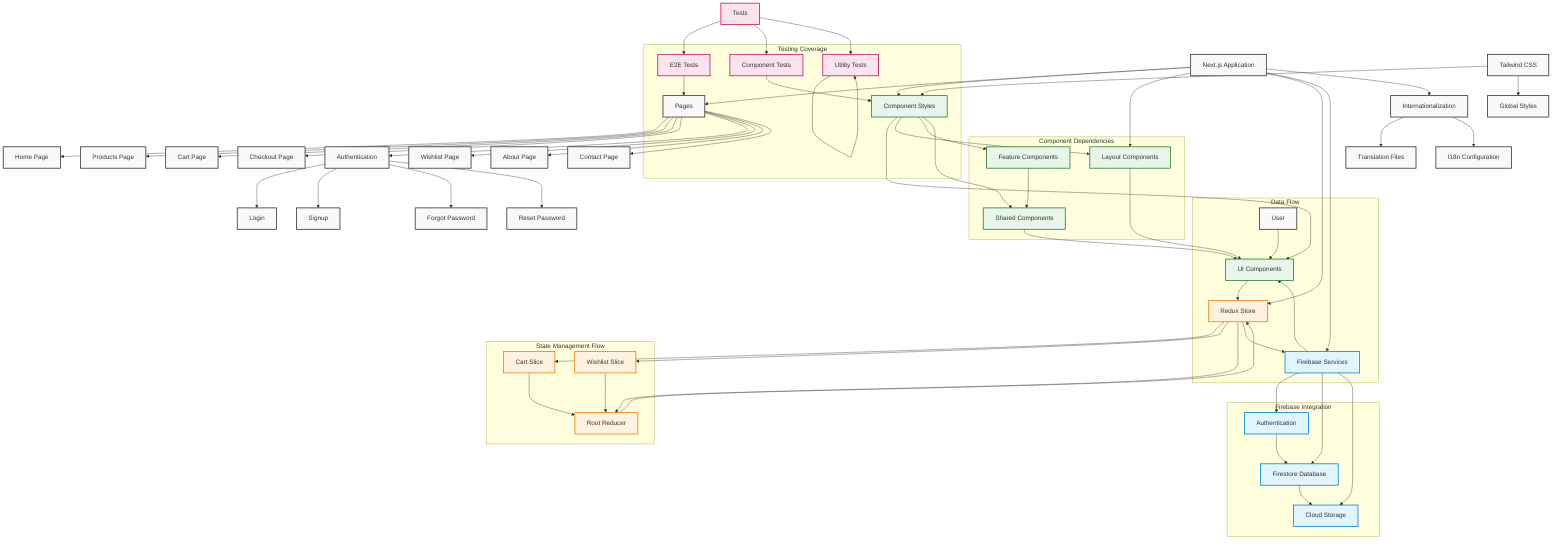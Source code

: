 graph TD
    %% Main Application Structure
    App[Next.js Application] --> Layout[Root Layout]
    App --> Pages[Pages]
    App --> Components[Components]
    App --> Store[Redux Store]
    App --> Firebase[Firebase Services]
    App --> I18n[Internationalization]

    %% Pages Structure
    Pages --> Home[Home Page]
    Pages --> Products[Products Page]
    Pages --> Cart[Cart Page]
    Pages --> Checkout[Checkout Page]
    Pages --> Auth[Authentication]
    Pages --> Wishlist[Wishlist Page]
    Pages --> About[About Page]
    Pages --> Contact[Contact Page]

    %% Authentication Flow
    Auth --> Login[Login]
    Auth --> Signup[Signup]
    Auth --> ForgotPassword[Forgot Password]
    Auth --> ResetPassword[Reset Password]

    %% Components Structure
    Components --> UI[UI Components]
    Components --> Layout[Layout Components]
    Components --> Features[Feature Components]
    Components --> Shared[Shared Components]

    %% State Management
    Store --> CartSlice[Cart Slice]
    Store --> WishlistSlice[Wishlist Slice]
    Store --> RootReducer[Root Reducer]

    %% Firebase Services
    Firebase --> AuthService[Authentication]
    Firebase --> Database[Firestore Database]
    Firebase --> Storage[Cloud Storage]

    %% Internationalization
    I18n --> Translations[Translation Files]
    I18n --> I18nConfig[I18n Configuration]

    %% Testing Structure
    Tests[Tests] --> E2E[E2E Tests]
    Tests --> Component[Component Tests]
    Tests --> Utils[Utility Tests]

    %% Styling
    Styles[Tailwind CSS] --> Global[Global Styles]
    Styles --> Components[Component Styles]

    %% Data Flow
    subgraph Data Flow
        direction LR
        User[User] --> UI
        UI --> Store
        Store --> Firebase
        Firebase --> UI
    end

    %% Component Dependencies
    subgraph Component Dependencies
        direction TB
        Layout --> UI
        Features --> Shared
        Shared --> UI
    end

    %% State Management Flow
    subgraph State Management Flow
        direction TB
        CartSlice --> RootReducer
        WishlistSlice --> RootReducer
        RootReducer --> Store
    end

    %% Firebase Integration
    subgraph Firebase Integration
        direction TB
        AuthService --> Database
        Database --> Storage
    end

    %% Testing Coverage
    subgraph Testing Coverage
        direction TB
        E2E --> Pages
        Component --> Components
        Utils --> Utils
    end

    %% Style Definitions
    classDef default fill:#f9f9f9,stroke:#333,stroke-width:2px
    classDef service fill:#e1f5fe,stroke:#0288d1,stroke-width:2px
    classDef component fill:#e8f5e9,stroke:#2e7d32,stroke-width:2px
    classDef store fill:#fff3e0,stroke:#f57c00,stroke-width:2px
    classDef test fill:#fce4ec,stroke:#c2185b,stroke-width:2px

    class Firebase,AuthService,Database,Storage service
    class Components,UI,Layout,Features,Shared component
    class Store,CartSlice,WishlistSlice,RootReducer store
    class Tests,E2E,Component,Utils test